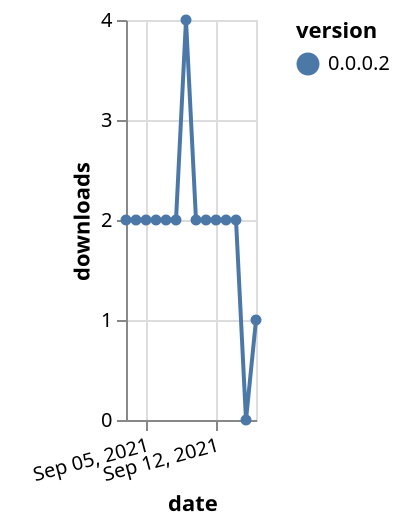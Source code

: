 {"$schema": "https://vega.github.io/schema/vega-lite/v5.json", "description": "A simple bar chart with embedded data.", "data": {"values": [{"date": "2021-09-03", "total": 716, "delta": 2, "version": "0.0.0.2"}, {"date": "2021-09-04", "total": 718, "delta": 2, "version": "0.0.0.2"}, {"date": "2021-09-05", "total": 720, "delta": 2, "version": "0.0.0.2"}, {"date": "2021-09-06", "total": 722, "delta": 2, "version": "0.0.0.2"}, {"date": "2021-09-07", "total": 724, "delta": 2, "version": "0.0.0.2"}, {"date": "2021-09-08", "total": 726, "delta": 2, "version": "0.0.0.2"}, {"date": "2021-09-09", "total": 730, "delta": 4, "version": "0.0.0.2"}, {"date": "2021-09-10", "total": 732, "delta": 2, "version": "0.0.0.2"}, {"date": "2021-09-11", "total": 734, "delta": 2, "version": "0.0.0.2"}, {"date": "2021-09-12", "total": 736, "delta": 2, "version": "0.0.0.2"}, {"date": "2021-09-13", "total": 738, "delta": 2, "version": "0.0.0.2"}, {"date": "2021-09-14", "total": 740, "delta": 2, "version": "0.0.0.2"}, {"date": "2021-09-15", "total": 740, "delta": 0, "version": "0.0.0.2"}, {"date": "2021-09-16", "total": 741, "delta": 1, "version": "0.0.0.2"}]}, "width": "container", "mark": {"type": "line", "point": {"filled": true}}, "encoding": {"x": {"field": "date", "type": "temporal", "timeUnit": "yearmonthdate", "title": "date", "axis": {"labelAngle": -15}}, "y": {"field": "delta", "type": "quantitative", "title": "downloads"}, "color": {"field": "version", "type": "nominal"}, "tooltip": {"field": "delta"}}}